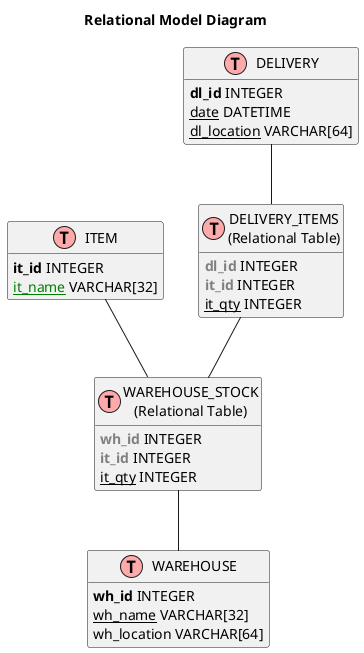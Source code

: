 UML legend:

table = class
#pkey
+index

@startuml
' uncomment the line below if you're using computer with a retina display
' skinparam dpi 300
!define Table(name,desc) class name as "desc" << (T,#FFAAAA) >>
' we use bold for primary key
' green color for unique
' and underscore for not_null
!define primary_key(x) <b>x</b>
!define unique(x) <color:green>x</color>
!define not_null(x) <u>x</u>
!define foreign_keys(x) <color:gray>x</color>
' other tags available:
' <i></i>
' <back:COLOR></color>, where color is a color name or html color code
' (#FFAACC)
' see: http://plantuml.com/classes.html#More
hide methods
hide stereotypes

' entities
title Relational Model Diagram
Table(item, "ITEM") {
primary_key(it_id) INTEGER
not_null(unique(it_name)) VARCHAR[32]
}

Table(warehouse_stock, "WAREHOUSE_STOCK\n(Relational Table)") {
primary_key(foreign_keys(wh_id)) INTEGER
primary_key(foreign_keys(it_id)) INTEGER
not_null(it_qty) INTEGER
}

Table(warehouse, "WAREHOUSE") {
primary_key(wh_id) INTEGER
not_null(wh_name) VARCHAR[32]
wh_location VARCHAR[64]
}

Table(delivery, "DELIVERY") {
primary_key(dl_id) INTEGER
not_null(date) DATETIME
not_null(dl_location) VARCHAR[64]
}

Table(delivery_items, "DELIVERY_ITEMS\n(Relational Table)") {
primary_key(foreign_keys(dl_id)) INTEGER
primary_key(foreign_keys(it_id)) INTEGER
not_null(it_qty) INTEGER
}

' relationships
' one-to-one relationship
item -- warehouse_stock
warehouse_stock -- warehouse
delivery -- delivery_items
delivery_items -- warehouse_stock
' one to may relationship
'user --> session : "A user may have\n many sessions"
' many to many relationship
' Add mark if you like
'user "1" --> "*" user_group : "A user may be \nin many groups"
'group "1" --> "0..N" user_group : "A group may \ncontain many users"
@enduml